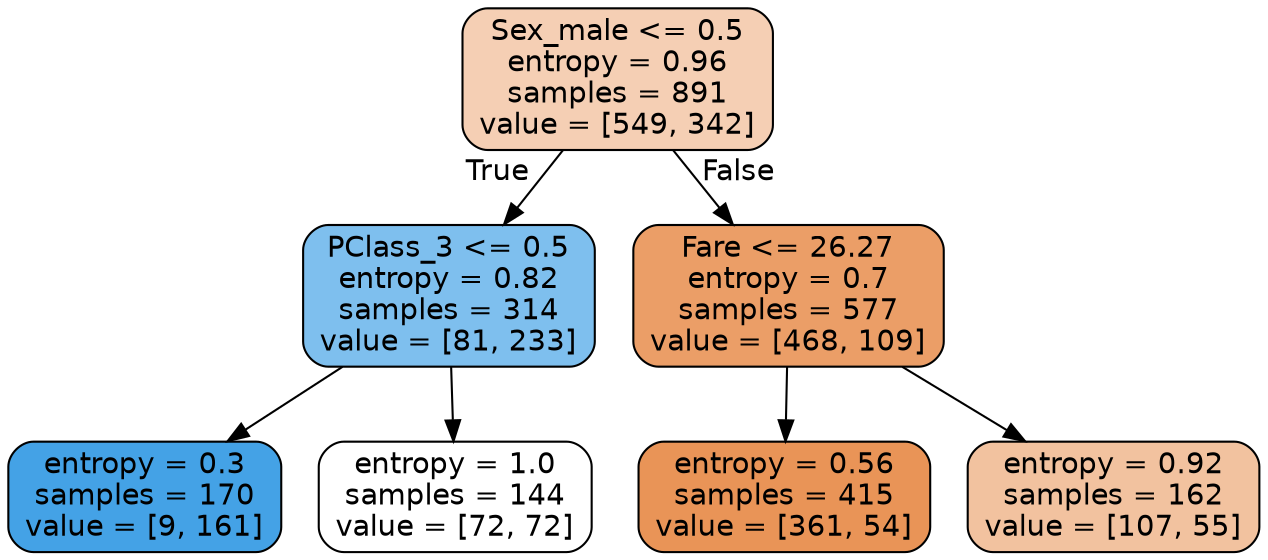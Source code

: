 digraph Tree {
node [shape=box, style="filled, rounded", color="black", fontname=helvetica] ;
edge [fontname=helvetica] ;
0 [label="Sex_male <= 0.5\nentropy = 0.96\nsamples = 891\nvalue = [549, 342]", fillcolor="#f5cfb4"] ;
1 [label="PClass_3 <= 0.5\nentropy = 0.82\nsamples = 314\nvalue = [81, 233]", fillcolor="#7ebfee"] ;
0 -> 1 [labeldistance=2.5, labelangle=45, headlabel="True"] ;
2 [label="entropy = 0.3\nsamples = 170\nvalue = [9, 161]", fillcolor="#44a2e6"] ;
1 -> 2 ;
3 [label="entropy = 1.0\nsamples = 144\nvalue = [72, 72]", fillcolor="#ffffff"] ;
1 -> 3 ;
4 [label="Fare <= 26.27\nentropy = 0.7\nsamples = 577\nvalue = [468, 109]", fillcolor="#eb9e67"] ;
0 -> 4 [labeldistance=2.5, labelangle=-45, headlabel="False"] ;
5 [label="entropy = 0.56\nsamples = 415\nvalue = [361, 54]", fillcolor="#e99457"] ;
4 -> 5 ;
6 [label="entropy = 0.92\nsamples = 162\nvalue = [107, 55]", fillcolor="#f2c29f"] ;
4 -> 6 ;
}